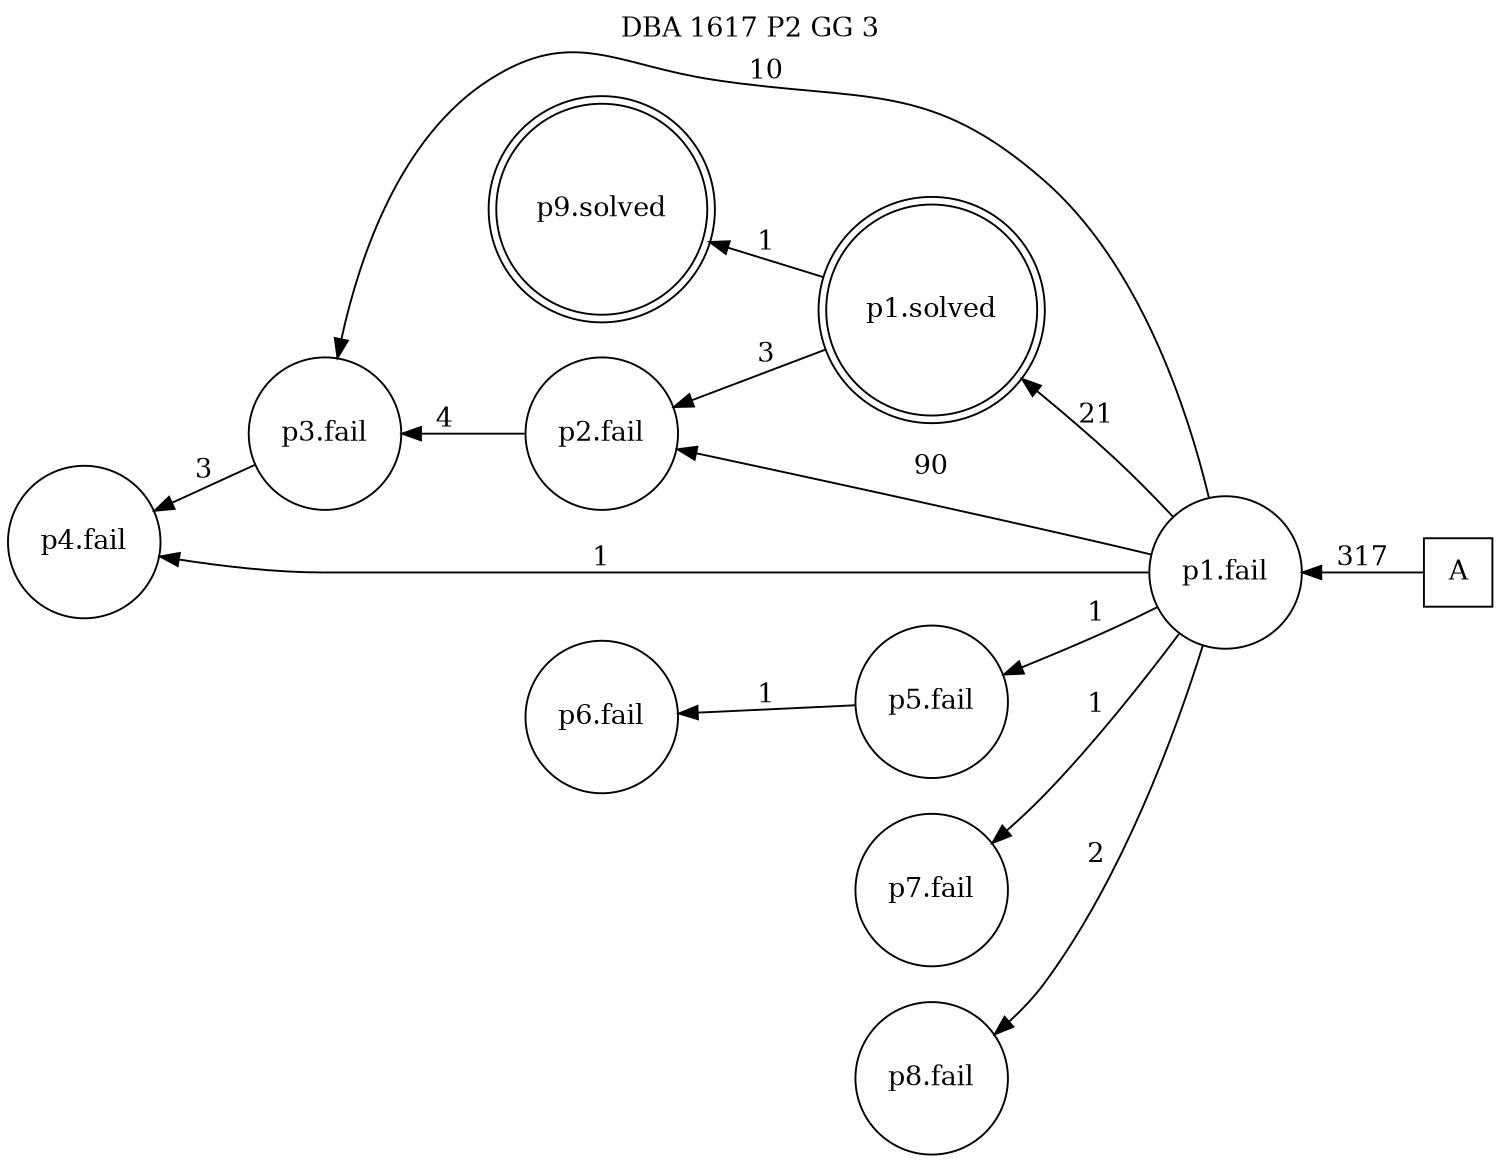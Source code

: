 digraph DBA_1617_P2_GG_3 {
labelloc="tl"
label= " DBA 1617 P2 GG 3 "
rankdir="RL";
graph [ size=" 10 , 10 !"]

"A" [shape="square" label="A"]
"p1.fail" [shape="circle" label="p1.fail"]
"p1.solved" [shape="doublecircle" label="p1.solved"]
"p3.fail" [shape="circle" label="p3.fail"]
"p2.fail" [shape="circle" label="p2.fail"]
"p4.fail" [shape="circle" label="p4.fail"]
"p5.fail" [shape="circle" label="p5.fail"]
"p6.fail" [shape="circle" label="p6.fail"]
"p7.fail" [shape="circle" label="p7.fail"]
"p8.fail" [shape="circle" label="p8.fail"]
"p9.solved" [shape="doublecircle" label="p9.solved"]
"A" -> "p1.fail" [ label=317]
"p1.fail" -> "p1.solved" [ label=21]
"p1.fail" -> "p3.fail" [ label=10]
"p1.fail" -> "p2.fail" [ label=90]
"p1.fail" -> "p4.fail" [ label=1]
"p1.fail" -> "p5.fail" [ label=1]
"p1.fail" -> "p7.fail" [ label=1]
"p1.fail" -> "p8.fail" [ label=2]
"p1.solved" -> "p2.fail" [ label=3]
"p1.solved" -> "p9.solved" [ label=1]
"p3.fail" -> "p4.fail" [ label=3]
"p2.fail" -> "p3.fail" [ label=4]
"p5.fail" -> "p6.fail" [ label=1]
}
